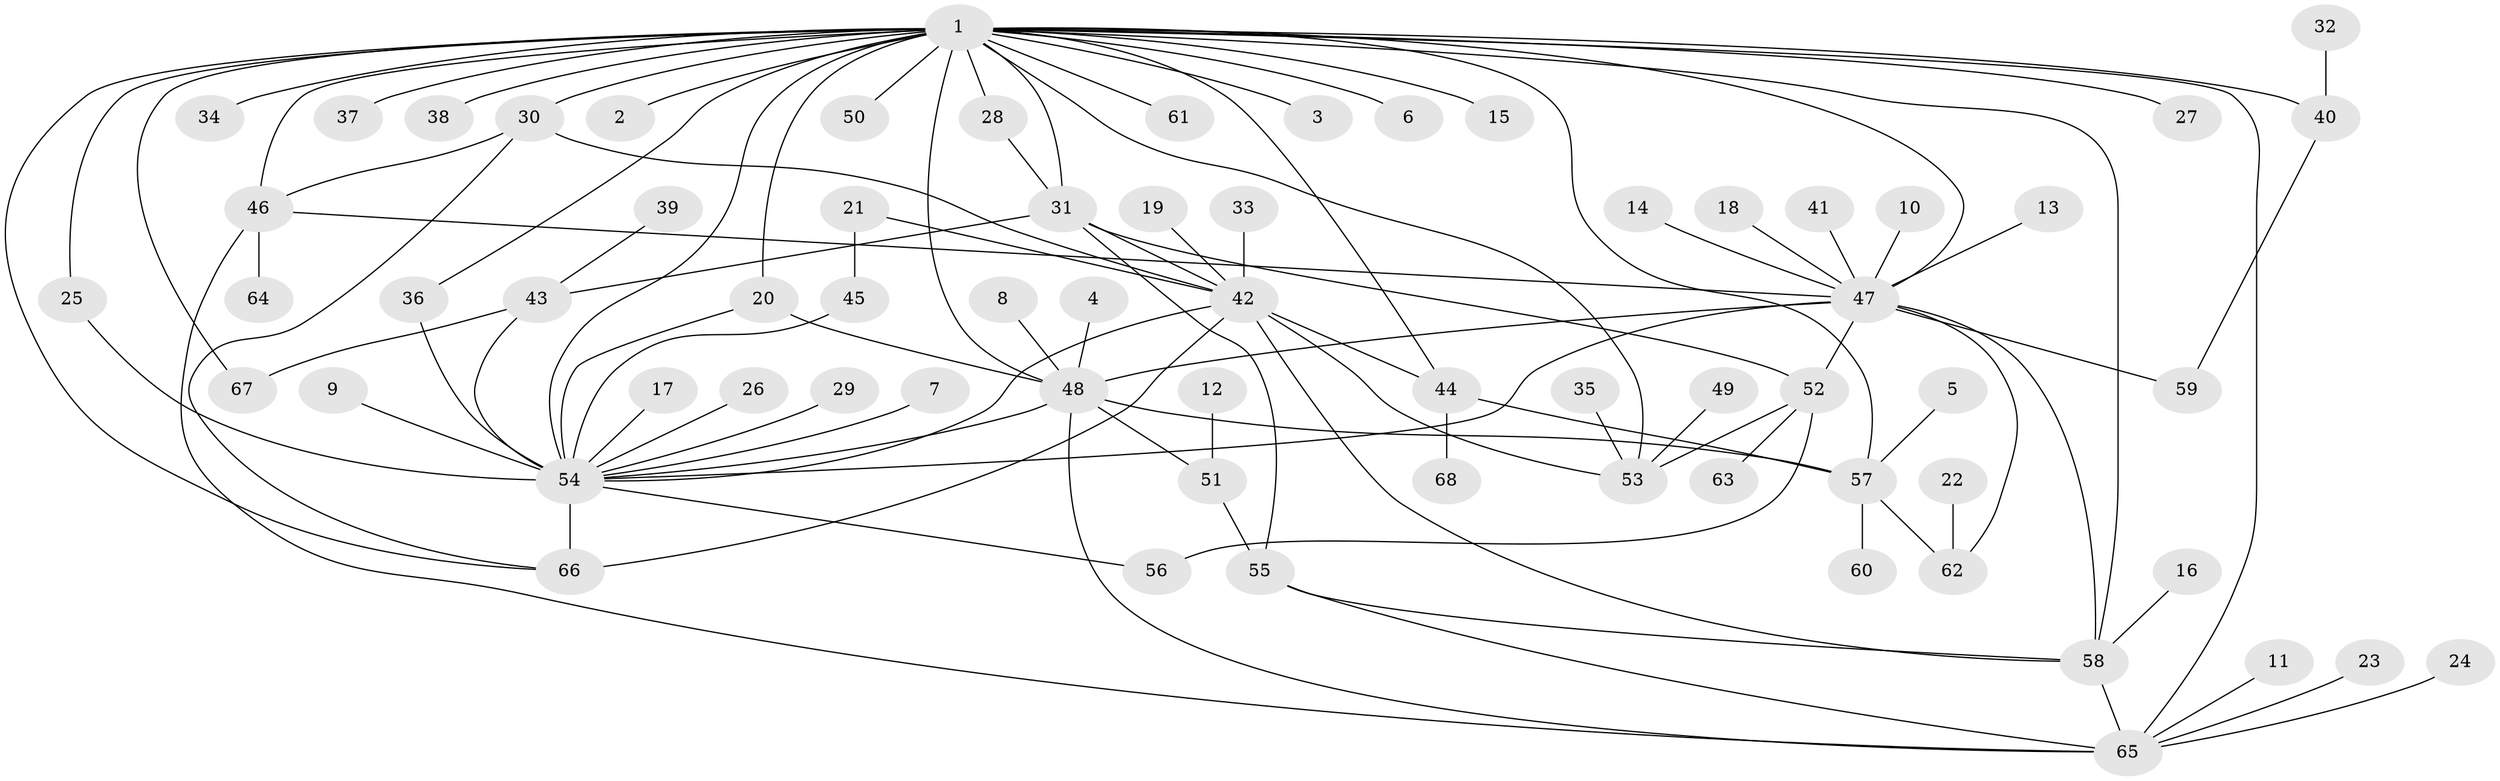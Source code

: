 // original degree distribution, {27: 0.007575757575757576, 14: 0.007575757575757576, 1: 0.4696969696969697, 8: 0.015151515151515152, 6: 0.03787878787878788, 7: 0.015151515151515152, 3: 0.13636363636363635, 4: 0.022727272727272728, 15: 0.007575757575757576, 22: 0.007575757575757576, 2: 0.22727272727272727, 9: 0.007575757575757576, 5: 0.03787878787878788}
// Generated by graph-tools (version 1.1) at 2025/26/03/09/25 03:26:00]
// undirected, 68 vertices, 102 edges
graph export_dot {
graph [start="1"]
  node [color=gray90,style=filled];
  1;
  2;
  3;
  4;
  5;
  6;
  7;
  8;
  9;
  10;
  11;
  12;
  13;
  14;
  15;
  16;
  17;
  18;
  19;
  20;
  21;
  22;
  23;
  24;
  25;
  26;
  27;
  28;
  29;
  30;
  31;
  32;
  33;
  34;
  35;
  36;
  37;
  38;
  39;
  40;
  41;
  42;
  43;
  44;
  45;
  46;
  47;
  48;
  49;
  50;
  51;
  52;
  53;
  54;
  55;
  56;
  57;
  58;
  59;
  60;
  61;
  62;
  63;
  64;
  65;
  66;
  67;
  68;
  1 -- 2 [weight=1.0];
  1 -- 3 [weight=1.0];
  1 -- 6 [weight=1.0];
  1 -- 15 [weight=1.0];
  1 -- 20 [weight=1.0];
  1 -- 25 [weight=1.0];
  1 -- 27 [weight=1.0];
  1 -- 28 [weight=1.0];
  1 -- 30 [weight=2.0];
  1 -- 31 [weight=3.0];
  1 -- 34 [weight=2.0];
  1 -- 36 [weight=1.0];
  1 -- 37 [weight=1.0];
  1 -- 38 [weight=1.0];
  1 -- 40 [weight=1.0];
  1 -- 44 [weight=1.0];
  1 -- 46 [weight=1.0];
  1 -- 47 [weight=2.0];
  1 -- 48 [weight=1.0];
  1 -- 50 [weight=1.0];
  1 -- 53 [weight=1.0];
  1 -- 54 [weight=3.0];
  1 -- 57 [weight=2.0];
  1 -- 58 [weight=1.0];
  1 -- 61 [weight=1.0];
  1 -- 65 [weight=1.0];
  1 -- 66 [weight=1.0];
  1 -- 67 [weight=1.0];
  4 -- 48 [weight=1.0];
  5 -- 57 [weight=1.0];
  7 -- 54 [weight=1.0];
  8 -- 48 [weight=1.0];
  9 -- 54 [weight=1.0];
  10 -- 47 [weight=1.0];
  11 -- 65 [weight=1.0];
  12 -- 51 [weight=1.0];
  13 -- 47 [weight=1.0];
  14 -- 47 [weight=1.0];
  16 -- 58 [weight=1.0];
  17 -- 54 [weight=1.0];
  18 -- 47 [weight=1.0];
  19 -- 42 [weight=1.0];
  20 -- 48 [weight=1.0];
  20 -- 54 [weight=1.0];
  21 -- 42 [weight=1.0];
  21 -- 45 [weight=1.0];
  22 -- 62 [weight=1.0];
  23 -- 65 [weight=1.0];
  24 -- 65 [weight=1.0];
  25 -- 54 [weight=1.0];
  26 -- 54 [weight=1.0];
  28 -- 31 [weight=1.0];
  29 -- 54 [weight=1.0];
  30 -- 42 [weight=1.0];
  30 -- 46 [weight=1.0];
  30 -- 66 [weight=1.0];
  31 -- 42 [weight=1.0];
  31 -- 43 [weight=1.0];
  31 -- 52 [weight=1.0];
  31 -- 55 [weight=1.0];
  32 -- 40 [weight=1.0];
  33 -- 42 [weight=1.0];
  35 -- 53 [weight=1.0];
  36 -- 54 [weight=1.0];
  39 -- 43 [weight=1.0];
  40 -- 59 [weight=1.0];
  41 -- 47 [weight=1.0];
  42 -- 44 [weight=1.0];
  42 -- 53 [weight=1.0];
  42 -- 54 [weight=1.0];
  42 -- 58 [weight=1.0];
  42 -- 66 [weight=1.0];
  43 -- 54 [weight=1.0];
  43 -- 67 [weight=1.0];
  44 -- 57 [weight=1.0];
  44 -- 68 [weight=1.0];
  45 -- 54 [weight=1.0];
  46 -- 47 [weight=1.0];
  46 -- 64 [weight=1.0];
  46 -- 65 [weight=1.0];
  47 -- 48 [weight=1.0];
  47 -- 52 [weight=1.0];
  47 -- 54 [weight=1.0];
  47 -- 58 [weight=1.0];
  47 -- 59 [weight=1.0];
  47 -- 62 [weight=1.0];
  48 -- 51 [weight=1.0];
  48 -- 54 [weight=1.0];
  48 -- 57 [weight=1.0];
  48 -- 65 [weight=1.0];
  49 -- 53 [weight=1.0];
  51 -- 55 [weight=1.0];
  52 -- 53 [weight=1.0];
  52 -- 56 [weight=1.0];
  52 -- 63 [weight=1.0];
  54 -- 56 [weight=1.0];
  54 -- 66 [weight=2.0];
  55 -- 58 [weight=1.0];
  55 -- 65 [weight=1.0];
  57 -- 60 [weight=1.0];
  57 -- 62 [weight=1.0];
  58 -- 65 [weight=1.0];
}
